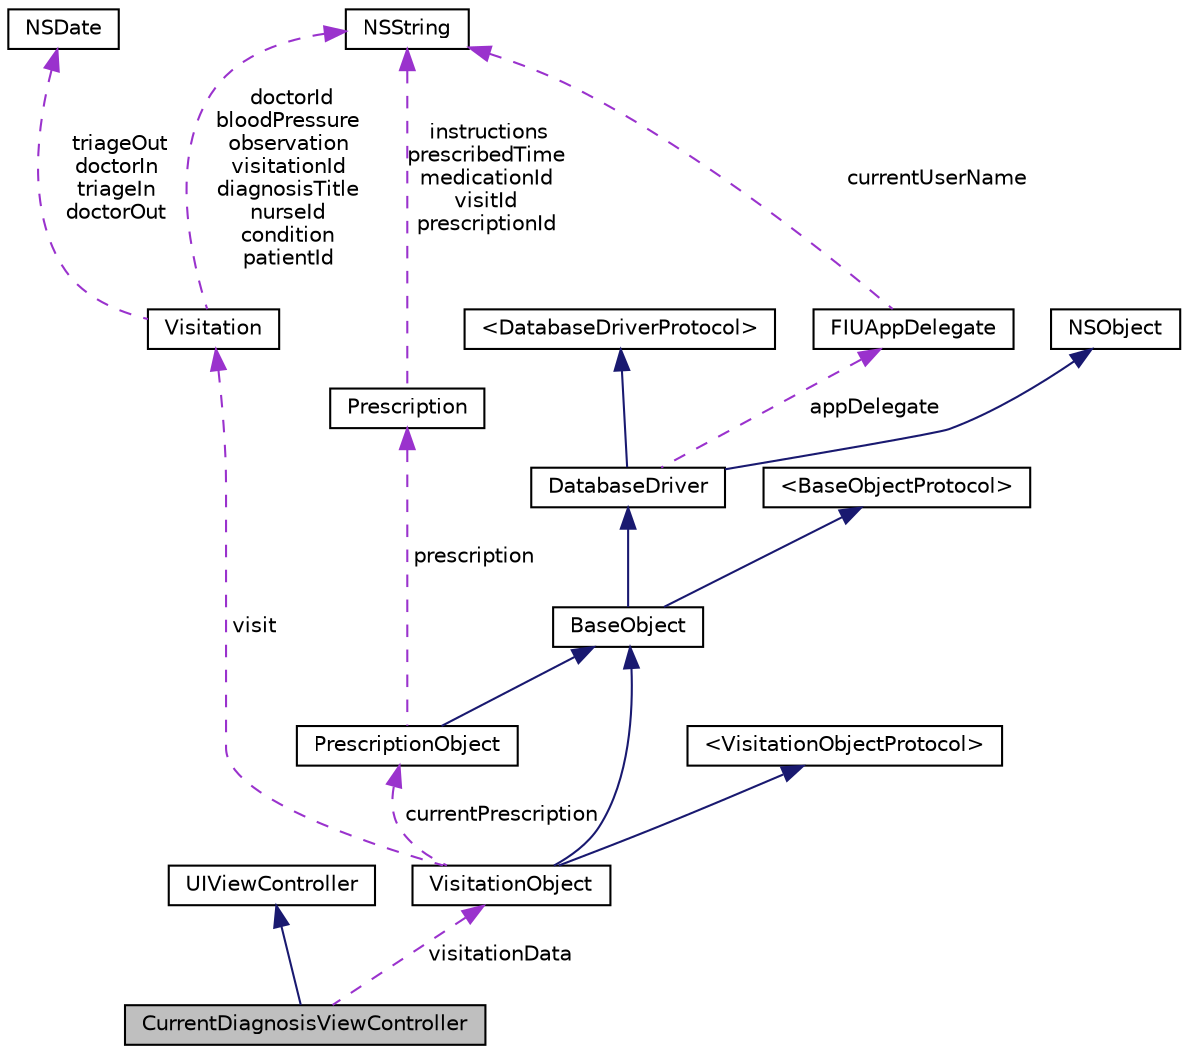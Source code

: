 digraph G
{
  edge [fontname="Helvetica",fontsize="10",labelfontname="Helvetica",labelfontsize="10"];
  node [fontname="Helvetica",fontsize="10",shape=record];
  Node1 [label="CurrentDiagnosisViewController",height=0.2,width=0.4,color="black", fillcolor="grey75", style="filled" fontcolor="black"];
  Node2 -> Node1 [dir="back",color="midnightblue",fontsize="10",style="solid",fontname="Helvetica"];
  Node2 [label="UIViewController",height=0.2,width=0.4,color="black", fillcolor="white", style="filled",URL="$class_u_i_view_controller.html"];
  Node3 -> Node1 [dir="back",color="darkorchid3",fontsize="10",style="dashed",label=" visitationData" ,fontname="Helvetica"];
  Node3 [label="VisitationObject",height=0.2,width=0.4,color="black", fillcolor="white", style="filled",URL="$interface_visitation_object.html"];
  Node4 -> Node3 [dir="back",color="midnightblue",fontsize="10",style="solid",fontname="Helvetica"];
  Node4 [label="BaseObject",height=0.2,width=0.4,color="black", fillcolor="white", style="filled",URL="$interface_base_object.html"];
  Node5 -> Node4 [dir="back",color="midnightblue",fontsize="10",style="solid",fontname="Helvetica"];
  Node5 [label="DatabaseDriver",height=0.2,width=0.4,color="black", fillcolor="white", style="filled",URL="$interface_database_driver.html"];
  Node6 -> Node5 [dir="back",color="midnightblue",fontsize="10",style="solid",fontname="Helvetica"];
  Node6 [label="NSObject",height=0.2,width=0.4,color="black", fillcolor="white", style="filled",URL="$class_n_s_object.html"];
  Node7 -> Node5 [dir="back",color="midnightblue",fontsize="10",style="solid",fontname="Helvetica"];
  Node7 [label="\<DatabaseDriverProtocol\>",height=0.2,width=0.4,color="black", fillcolor="white", style="filled",URL="$protocol_database_driver_protocol-p.html"];
  Node8 -> Node5 [dir="back",color="darkorchid3",fontsize="10",style="dashed",label=" appDelegate" ,fontname="Helvetica"];
  Node8 [label="FIUAppDelegate",height=0.2,width=0.4,color="black", fillcolor="white", style="filled",URL="$interface_f_i_u_app_delegate.html"];
  Node9 -> Node8 [dir="back",color="darkorchid3",fontsize="10",style="dashed",label=" currentUserName" ,fontname="Helvetica"];
  Node9 [label="NSString",height=0.2,width=0.4,color="black", fillcolor="white", style="filled",URL="$class_n_s_string.html"];
  Node10 -> Node4 [dir="back",color="midnightblue",fontsize="10",style="solid",fontname="Helvetica"];
  Node10 [label="\<BaseObjectProtocol\>",height=0.2,width=0.4,color="black", fillcolor="white", style="filled",URL="$protocol_base_object_protocol-p.html"];
  Node11 -> Node3 [dir="back",color="midnightblue",fontsize="10",style="solid",fontname="Helvetica"];
  Node11 [label="\<VisitationObjectProtocol\>",height=0.2,width=0.4,color="black", fillcolor="white", style="filled",URL="$protocol_visitation_object_protocol-p.html"];
  Node12 -> Node3 [dir="back",color="darkorchid3",fontsize="10",style="dashed",label=" currentPrescription" ,fontname="Helvetica"];
  Node12 [label="PrescriptionObject",height=0.2,width=0.4,color="black", fillcolor="white", style="filled",URL="$interface_prescription_object.html"];
  Node4 -> Node12 [dir="back",color="midnightblue",fontsize="10",style="solid",fontname="Helvetica"];
  Node13 -> Node12 [dir="back",color="darkorchid3",fontsize="10",style="dashed",label=" prescription" ,fontname="Helvetica"];
  Node13 [label="Prescription",height=0.2,width=0.4,color="black", fillcolor="white", style="filled",URL="$interface_prescription.html"];
  Node9 -> Node13 [dir="back",color="darkorchid3",fontsize="10",style="dashed",label=" instructions\nprescribedTime\nmedicationId\nvisitId\nprescriptionId" ,fontname="Helvetica"];
  Node14 -> Node3 [dir="back",color="darkorchid3",fontsize="10",style="dashed",label=" visit" ,fontname="Helvetica"];
  Node14 [label="Visitation",height=0.2,width=0.4,color="black", fillcolor="white", style="filled",URL="$interface_visitation.html"];
  Node15 -> Node14 [dir="back",color="darkorchid3",fontsize="10",style="dashed",label=" triageOut\ndoctorIn\ntriageIn\ndoctorOut" ,fontname="Helvetica"];
  Node15 [label="NSDate",height=0.2,width=0.4,color="black", fillcolor="white", style="filled",URL="$class_n_s_date.html"];
  Node9 -> Node14 [dir="back",color="darkorchid3",fontsize="10",style="dashed",label=" doctorId\nbloodPressure\nobservation\nvisitationId\ndiagnosisTitle\nnurseId\ncondition\npatientId" ,fontname="Helvetica"];
}
